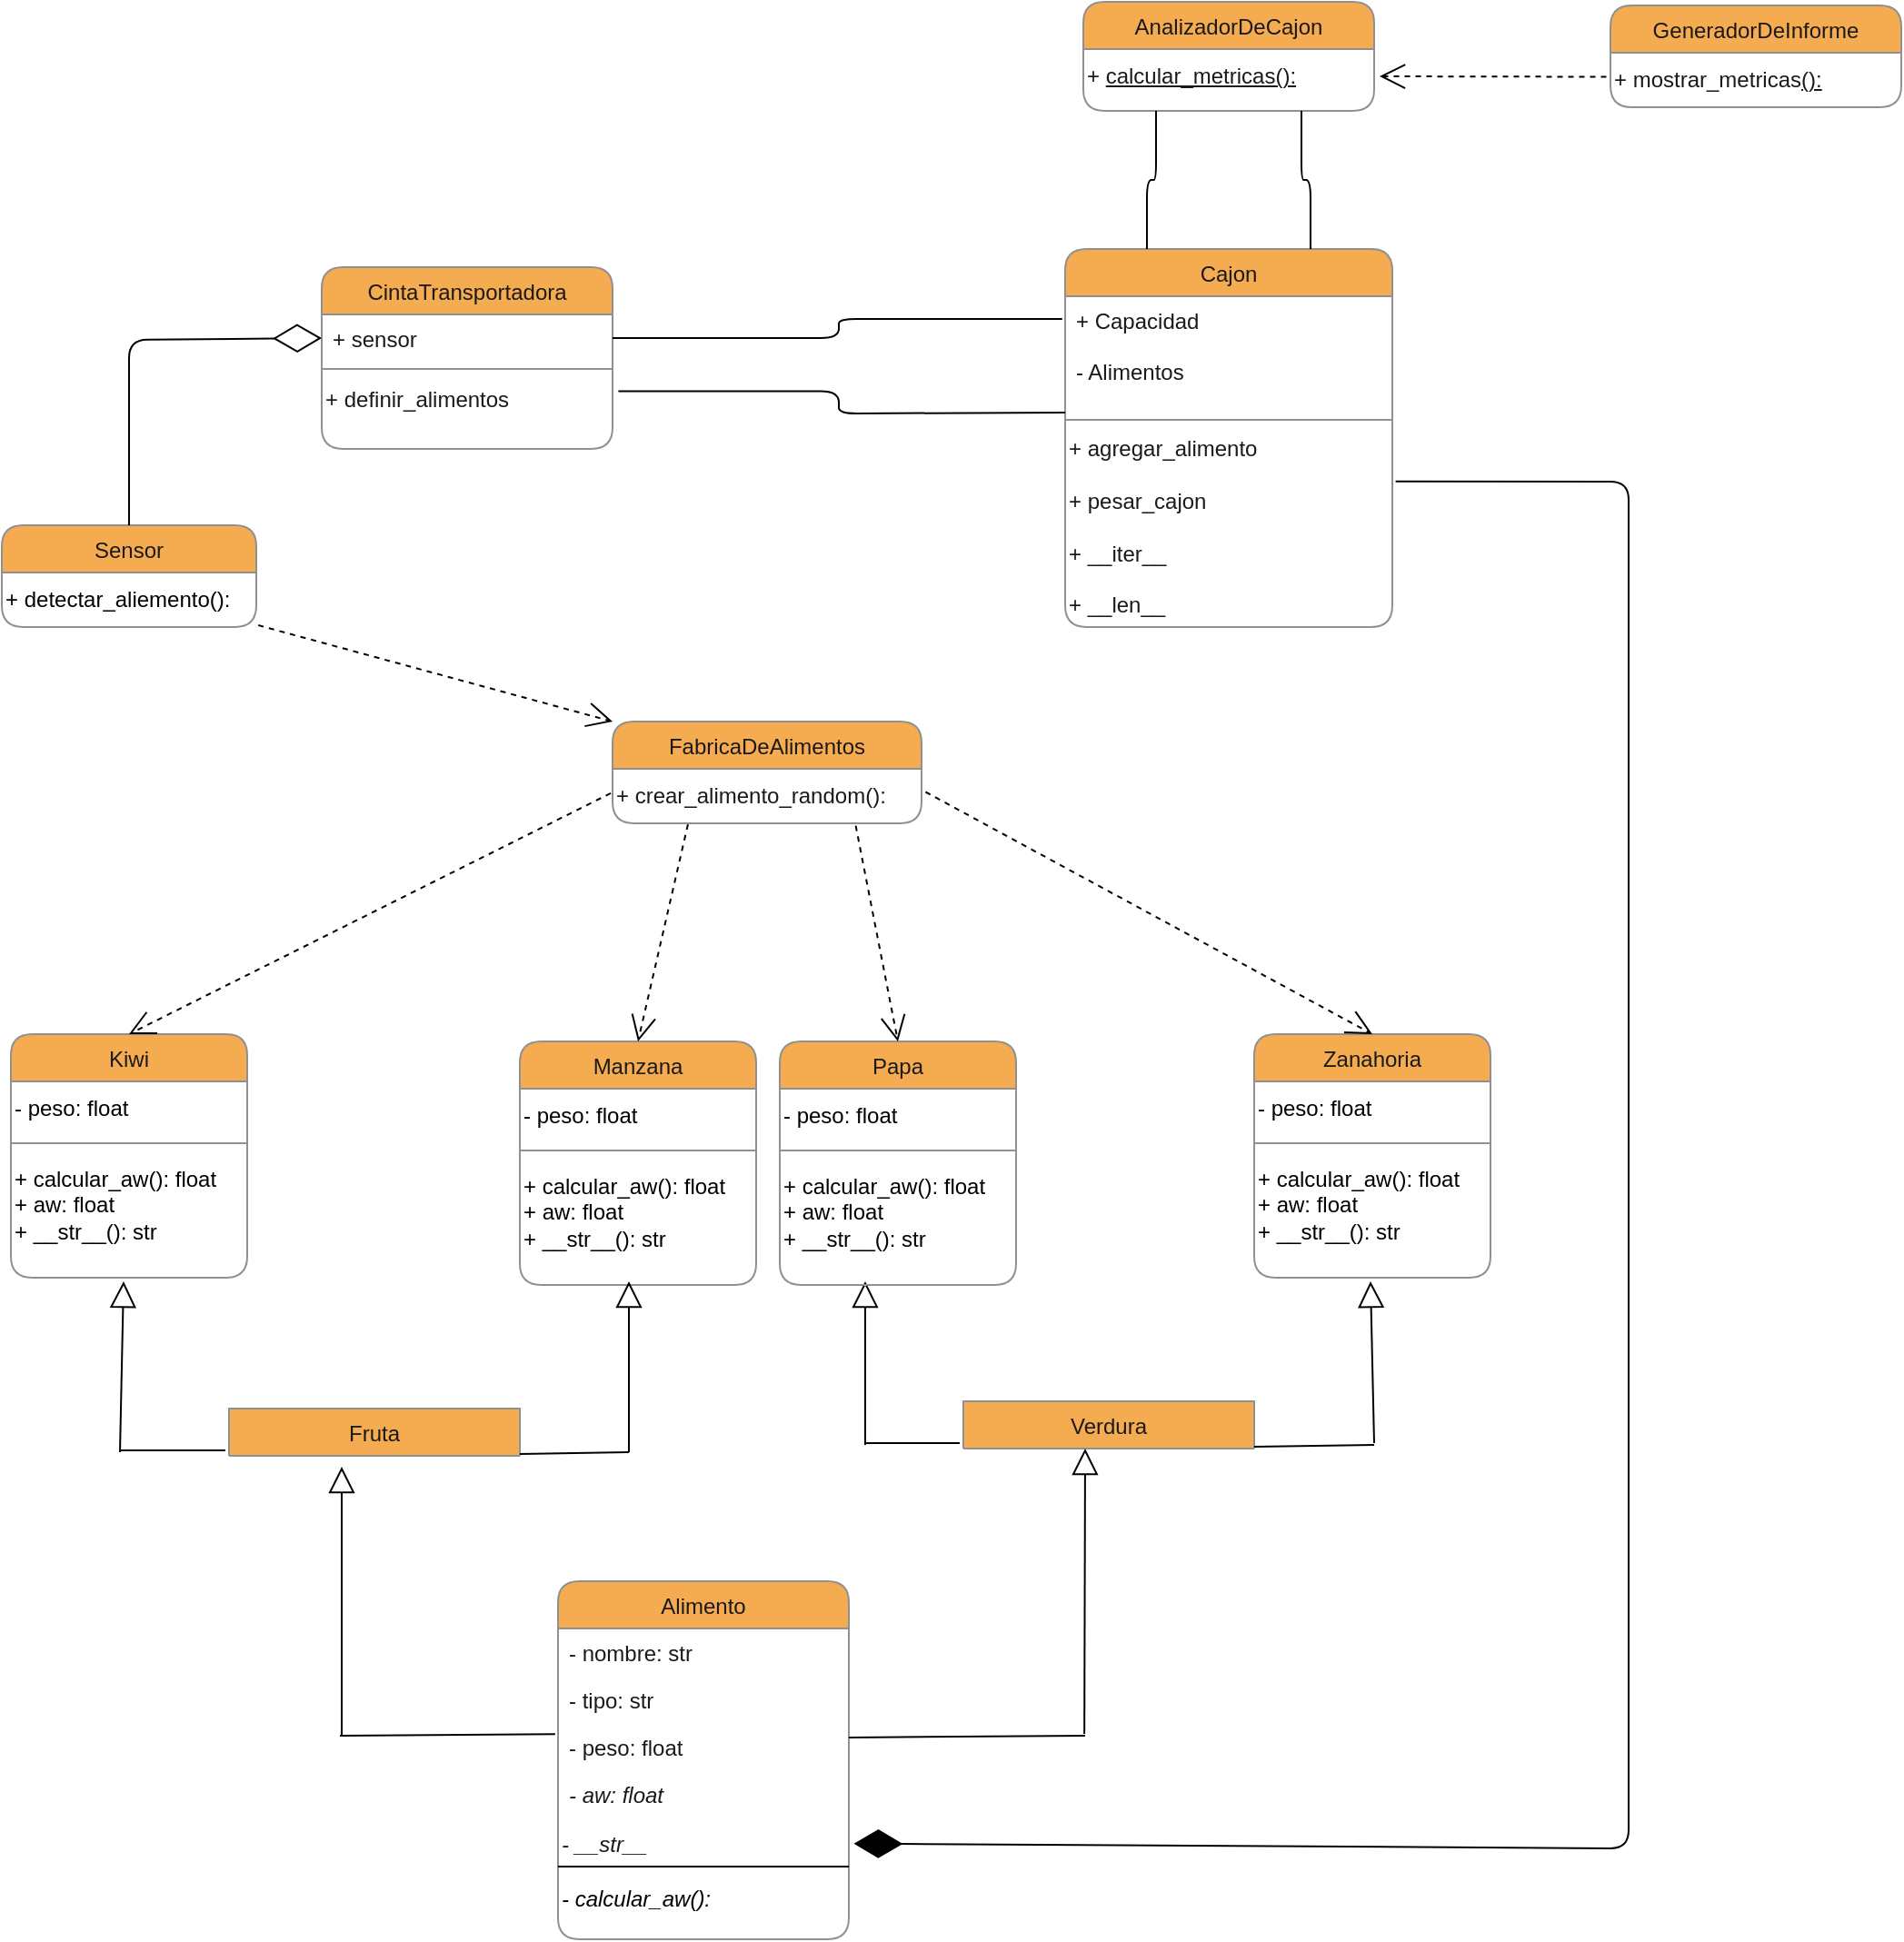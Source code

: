 <mxfile>
    <diagram id="C5RBs43oDa-KdzZeNtuy" name="Page-1">
        <mxGraphModel dx="1443" dy="1622" grid="1" gridSize="10" guides="1" tooltips="1" connect="1" arrows="1" fold="1" page="1" pageScale="1" pageWidth="827" pageHeight="1169" background="light-dark(#ffffff, #000000)" math="0" shadow="0" adaptiveColors="auto">
            <root>
                <mxCell id="WIyWlLk6GJQsqaUBKTNV-0"/>
                <mxCell id="WIyWlLk6GJQsqaUBKTNV-1" parent="WIyWlLk6GJQsqaUBKTNV-0"/>
                <mxCell id="zkfFHV4jXpPFQw0GAbJ--6" value="CintaTransportadora" style="swimlane;fontStyle=0;align=center;verticalAlign=top;childLayout=stackLayout;horizontal=1;startSize=26;horizontalStack=0;resizeParent=1;resizeLast=0;collapsible=1;marginBottom=0;rounded=1;shadow=0;strokeWidth=1;labelBackgroundColor=none;fillColor=#F5AB50;strokeColor=#909090;fontColor=#1A1A1A;" parent="WIyWlLk6GJQsqaUBKTNV-1" vertex="1">
                    <mxGeometry x="161" y="130" width="160" height="100" as="geometry">
                        <mxRectangle x="130" y="380" width="160" height="26" as="alternateBounds"/>
                    </mxGeometry>
                </mxCell>
                <mxCell id="zkfFHV4jXpPFQw0GAbJ--10" value="+ sensor" style="text;align=left;verticalAlign=top;spacingLeft=4;spacingRight=4;overflow=hidden;rotatable=0;points=[[0,0.5],[1,0.5]];portConstraint=eastwest;fontStyle=0;labelBackgroundColor=none;fontColor=#1A1A1A;rounded=1;" parent="zkfFHV4jXpPFQw0GAbJ--6" vertex="1">
                    <mxGeometry y="26" width="160" height="26" as="geometry"/>
                </mxCell>
                <mxCell id="zkfFHV4jXpPFQw0GAbJ--9" value="" style="line;html=1;strokeWidth=1;align=left;verticalAlign=middle;spacingTop=-1;spacingLeft=3;spacingRight=3;rotatable=0;labelPosition=right;points=[];portConstraint=eastwest;labelBackgroundColor=none;fillColor=#F5AB50;strokeColor=#909090;fontColor=#1A1A1A;rounded=1;" parent="zkfFHV4jXpPFQw0GAbJ--6" vertex="1">
                    <mxGeometry y="52" width="160" height="8" as="geometry"/>
                </mxCell>
                <mxCell id="7" value="&lt;span style=&quot;color: rgb(26, 26, 26);&quot;&gt;+ definir_alimentos&lt;/span&gt;&lt;div&gt;&lt;span style=&quot;color: rgb(26, 26, 26);&quot;&gt;&lt;br&gt;&lt;/span&gt;&lt;/div&gt;" style="text;html=1;align=left;verticalAlign=middle;resizable=0;points=[];autosize=1;strokeColor=none;fillColor=none;" parent="zkfFHV4jXpPFQw0GAbJ--6" vertex="1">
                    <mxGeometry y="60" width="160" height="40" as="geometry"/>
                </mxCell>
                <mxCell id="zkfFHV4jXpPFQw0GAbJ--13" value="Cajon" style="swimlane;fontStyle=0;align=center;verticalAlign=top;childLayout=stackLayout;horizontal=1;startSize=26;horizontalStack=0;resizeParent=1;resizeLast=0;collapsible=1;marginBottom=0;rounded=1;shadow=0;strokeWidth=1;labelBackgroundColor=none;fillColor=#F5AB50;strokeColor=#909090;fontColor=#1A1A1A;" parent="WIyWlLk6GJQsqaUBKTNV-1" vertex="1">
                    <mxGeometry x="570" y="120" width="180" height="208" as="geometry">
                        <mxRectangle x="340" y="380" width="170" height="26" as="alternateBounds"/>
                    </mxGeometry>
                </mxCell>
                <mxCell id="zkfFHV4jXpPFQw0GAbJ--14" value="+ Capacidad&#xa;&#xa;- Alimentos" style="text;align=left;verticalAlign=top;spacingLeft=4;spacingRight=4;overflow=hidden;rotatable=0;points=[[0,0.5],[1,0.5]];portConstraint=eastwest;labelBackgroundColor=none;fontColor=#1A1A1A;rounded=1;" parent="zkfFHV4jXpPFQw0GAbJ--13" vertex="1">
                    <mxGeometry y="26" width="180" height="64" as="geometry"/>
                </mxCell>
                <mxCell id="zkfFHV4jXpPFQw0GAbJ--15" value="" style="line;html=1;strokeWidth=1;align=left;verticalAlign=middle;spacingTop=-1;spacingLeft=3;spacingRight=3;rotatable=0;labelPosition=right;points=[];portConstraint=eastwest;labelBackgroundColor=none;fillColor=#F5AB50;strokeColor=#909090;fontColor=#1A1A1A;rounded=1;" parent="zkfFHV4jXpPFQw0GAbJ--13" vertex="1">
                    <mxGeometry y="90" width="180" height="8" as="geometry"/>
                </mxCell>
                <mxCell id="TtFTox5Q7d19spbC-8BE-2" value="+ agregar_alimento&lt;div&gt;&lt;div&gt;&lt;br&gt;&lt;/div&gt;&lt;div&gt;+ pesar_cajon&lt;/div&gt;&lt;div&gt;&lt;br&gt;&lt;/div&gt;&lt;div&gt;&lt;span style=&quot;background-color: transparent;&quot;&gt;+ __iter__&lt;/span&gt;&lt;/div&gt;&lt;/div&gt;&lt;div&gt;&lt;span style=&quot;background-color: transparent;&quot;&gt;&lt;br&gt;&lt;/span&gt;&lt;/div&gt;&lt;div&gt;&lt;span style=&quot;background-color: transparent;&quot;&gt;+ __len__&lt;/span&gt;&lt;/div&gt;" style="text;html=1;align=left;verticalAlign=middle;resizable=0;points=[];autosize=1;strokeColor=none;fillColor=none;labelBackgroundColor=none;fontColor=#1A1A1A;rounded=1;" parent="zkfFHV4jXpPFQw0GAbJ--13" vertex="1">
                    <mxGeometry y="98" width="180" height="110" as="geometry"/>
                </mxCell>
                <mxCell id="zkfFHV4jXpPFQw0GAbJ--17" value="Alimento" style="swimlane;fontStyle=0;align=center;verticalAlign=top;childLayout=stackLayout;horizontal=1;startSize=26;horizontalStack=0;resizeParent=1;resizeLast=0;collapsible=1;marginBottom=0;rounded=1;shadow=0;strokeWidth=1;labelBackgroundColor=none;fillColor=#F5AB50;strokeColor=#909090;fontColor=#1A1A1A;" parent="WIyWlLk6GJQsqaUBKTNV-1" vertex="1">
                    <mxGeometry x="291" y="853" width="160" height="197" as="geometry">
                        <mxRectangle x="550" y="140" width="160" height="26" as="alternateBounds"/>
                    </mxGeometry>
                </mxCell>
                <mxCell id="zkfFHV4jXpPFQw0GAbJ--19" value="- nombre: str       " style="text;align=left;verticalAlign=top;spacingLeft=4;spacingRight=4;overflow=hidden;rotatable=0;points=[[0,0.5],[1,0.5]];portConstraint=eastwest;rounded=1;shadow=0;html=0;labelBackgroundColor=none;fontColor=#1A1A1A;" parent="zkfFHV4jXpPFQw0GAbJ--17" vertex="1">
                    <mxGeometry y="26" width="160" height="26" as="geometry"/>
                </mxCell>
                <mxCell id="zkfFHV4jXpPFQw0GAbJ--20" value="- tipo: str" style="text;align=left;verticalAlign=top;spacingLeft=4;spacingRight=4;overflow=hidden;rotatable=0;points=[[0,0.5],[1,0.5]];portConstraint=eastwest;rounded=1;shadow=0;html=0;labelBackgroundColor=none;fontColor=#1A1A1A;" parent="zkfFHV4jXpPFQw0GAbJ--17" vertex="1">
                    <mxGeometry y="52" width="160" height="26" as="geometry"/>
                </mxCell>
                <mxCell id="zkfFHV4jXpPFQw0GAbJ--21" value="- peso: float" style="text;align=left;verticalAlign=top;spacingLeft=4;spacingRight=4;overflow=hidden;rotatable=0;points=[[0,0.5],[1,0.5]];portConstraint=eastwest;rounded=1;shadow=0;html=0;labelBackgroundColor=none;fontColor=#1A1A1A;" parent="zkfFHV4jXpPFQw0GAbJ--17" vertex="1">
                    <mxGeometry y="78" width="160" height="26" as="geometry"/>
                </mxCell>
                <mxCell id="zkfFHV4jXpPFQw0GAbJ--22" value="- aw: float&#xa;" style="text;align=left;verticalAlign=top;spacingLeft=4;spacingRight=4;overflow=hidden;rotatable=0;points=[[0,0.5],[1,0.5]];portConstraint=eastwest;rounded=1;shadow=0;html=0;labelBackgroundColor=none;fontColor=#1A1A1A;fontStyle=2" parent="zkfFHV4jXpPFQw0GAbJ--17" vertex="1">
                    <mxGeometry y="104" width="160" height="26" as="geometry"/>
                </mxCell>
                <mxCell id="9" value="" style="endArrow=none;html=1;exitX=0;exitY=0.75;exitDx=0;exitDy=0;entryX=1;entryY=0.75;entryDx=0;entryDy=0;" edge="1" parent="zkfFHV4jXpPFQw0GAbJ--17">
                    <mxGeometry width="50" height="50" relative="1" as="geometry">
                        <mxPoint y="157" as="sourcePoint"/>
                        <mxPoint x="160" y="157" as="targetPoint"/>
                    </mxGeometry>
                </mxCell>
                <mxCell id="13" value="&lt;span style=&quot;color: rgb(26, 26, 26); font-style: italic;&quot;&gt;- __str__&lt;/span&gt;" style="text;html=1;align=left;verticalAlign=middle;resizable=0;points=[];autosize=1;strokeColor=none;fillColor=none;" vertex="1" parent="zkfFHV4jXpPFQw0GAbJ--17">
                    <mxGeometry y="130" width="160" height="30" as="geometry"/>
                </mxCell>
                <mxCell id="11" value="&lt;i&gt;- calcular_aw():&amp;nbsp;&lt;/i&gt;" style="text;html=1;align=left;verticalAlign=middle;resizable=0;points=[];autosize=1;strokeColor=none;fillColor=none;" vertex="1" parent="zkfFHV4jXpPFQw0GAbJ--17">
                    <mxGeometry y="160" width="160" height="30" as="geometry"/>
                </mxCell>
                <mxCell id="TtFTox5Q7d19spbC-8BE-21" value="Verdura" style="swimlane;fontStyle=0;align=center;verticalAlign=top;childLayout=stackLayout;horizontal=1;startSize=26;horizontalStack=0;resizeParent=1;resizeLast=0;collapsible=1;marginBottom=0;rounded=1;shadow=0;strokeWidth=1;labelBackgroundColor=none;fillColor=#F5AB50;strokeColor=#909090;fontColor=#1A1A1A;" parent="WIyWlLk6GJQsqaUBKTNV-1" vertex="1" collapsed="1">
                    <mxGeometry x="514" y="754" width="160" height="26" as="geometry">
                        <mxRectangle x="534" y="584" width="160" height="60" as="alternateBounds"/>
                    </mxGeometry>
                </mxCell>
                <mxCell id="TtFTox5Q7d19spbC-8BE-28" value="Fruta" style="swimlane;fontStyle=0;align=center;verticalAlign=top;childLayout=stackLayout;horizontal=1;startSize=26;horizontalStack=0;resizeParent=1;resizeLast=0;collapsible=1;marginBottom=0;rounded=1;shadow=0;strokeWidth=1;labelBackgroundColor=none;fillColor=#F5AB50;strokeColor=#909090;fontColor=#1A1A1A;" parent="WIyWlLk6GJQsqaUBKTNV-1" vertex="1" collapsed="1">
                    <mxGeometry x="110" y="758" width="160" height="26" as="geometry">
                        <mxRectangle x="130" y="588" width="160" height="56" as="alternateBounds"/>
                    </mxGeometry>
                </mxCell>
                <mxCell id="TtFTox5Q7d19spbC-8BE-51" value="Manzana" style="swimlane;fontStyle=0;align=center;verticalAlign=top;childLayout=stackLayout;horizontal=1;startSize=26;horizontalStack=0;resizeParent=1;resizeLast=0;collapsible=1;marginBottom=0;rounded=1;shadow=0;strokeWidth=1;labelBackgroundColor=none;fillColor=#F5AB50;strokeColor=#909090;fontColor=#1A1A1A;" parent="WIyWlLk6GJQsqaUBKTNV-1" vertex="1">
                    <mxGeometry x="270" y="556" width="130" height="134" as="geometry">
                        <mxRectangle x="280" y="660" width="100" height="26" as="alternateBounds"/>
                    </mxGeometry>
                </mxCell>
                <mxCell id="18" value="- peso: float" style="text;html=1;align=left;verticalAlign=middle;resizable=0;points=[];autosize=1;strokeColor=none;fillColor=none;" vertex="1" parent="TtFTox5Q7d19spbC-8BE-51">
                    <mxGeometry y="26" width="130" height="30" as="geometry"/>
                </mxCell>
                <mxCell id="19" value="" style="line;strokeWidth=1;fillColor=none;align=left;verticalAlign=middle;spacingTop=-1;spacingLeft=3;spacingRight=3;rotatable=0;labelPosition=right;points=[];portConstraint=eastwest;strokeColor=inherit;" vertex="1" parent="TtFTox5Q7d19spbC-8BE-51">
                    <mxGeometry y="56" width="130" height="8" as="geometry"/>
                </mxCell>
                <mxCell id="20" value="&lt;div&gt;&lt;span style=&quot;background-color: transparent;&quot;&gt;+ calcular_aw(): float&amp;nbsp; &amp;nbsp; &amp;nbsp; &amp;nbsp; &amp;nbsp;&lt;/span&gt;&lt;/div&gt;&lt;div&gt;&lt;font color=&quot;#000000&quot;&gt;+ aw: float&amp;nbsp; &amp;nbsp; &amp;nbsp; &amp;nbsp; &amp;nbsp; &amp;nbsp; &amp;nbsp; &amp;nbsp; &amp;nbsp; &amp;nbsp;&amp;nbsp;&lt;/font&gt;&lt;/div&gt;&lt;div&gt;&lt;font color=&quot;#000000&quot;&gt;+ __str__(): str&amp;nbsp;&lt;/font&gt;&lt;/div&gt;" style="text;html=1;align=left;verticalAlign=middle;resizable=0;points=[];autosize=1;strokeColor=none;fillColor=none;" vertex="1" parent="TtFTox5Q7d19spbC-8BE-51">
                    <mxGeometry y="64" width="130" height="60" as="geometry"/>
                </mxCell>
                <mxCell id="2_OG4a07S7AexZU8rX8R-0" value="" style="endArrow=block;html=1;rounded=1;endSize=12;endFill=0;" parent="WIyWlLk6GJQsqaUBKTNV-1" edge="1">
                    <mxGeometry width="50" height="50" relative="1" as="geometry">
                        <mxPoint x="172" y="938" as="sourcePoint"/>
                        <mxPoint x="172" y="790" as="targetPoint"/>
                    </mxGeometry>
                </mxCell>
                <mxCell id="2_OG4a07S7AexZU8rX8R-1" value="" style="endArrow=none;html=1;rounded=1;entryX=-0.01;entryY=0.237;entryDx=0;entryDy=0;entryPerimeter=0;" parent="WIyWlLk6GJQsqaUBKTNV-1" target="zkfFHV4jXpPFQw0GAbJ--21" edge="1">
                    <mxGeometry width="50" height="50" relative="1" as="geometry">
                        <mxPoint x="171" y="938" as="sourcePoint"/>
                        <mxPoint x="391" y="848" as="targetPoint"/>
                    </mxGeometry>
                </mxCell>
                <mxCell id="2_OG4a07S7AexZU8rX8R-2" value="" style="endArrow=block;html=1;rounded=1;endSize=12;endFill=0;" parent="WIyWlLk6GJQsqaUBKTNV-1" edge="1">
                    <mxGeometry width="50" height="50" relative="1" as="geometry">
                        <mxPoint x="580.58" y="937" as="sourcePoint"/>
                        <mxPoint x="581" y="780" as="targetPoint"/>
                    </mxGeometry>
                </mxCell>
                <mxCell id="2_OG4a07S7AexZU8rX8R-3" value="" style="endArrow=none;html=1;rounded=1;" parent="WIyWlLk6GJQsqaUBKTNV-1" edge="1">
                    <mxGeometry width="50" height="50" relative="1" as="geometry">
                        <mxPoint x="451" y="939" as="sourcePoint"/>
                        <mxPoint x="581" y="938" as="targetPoint"/>
                    </mxGeometry>
                </mxCell>
                <mxCell id="2_OG4a07S7AexZU8rX8R-4" value="" style="endArrow=block;html=1;rounded=1;endSize=12;endFill=0;" parent="WIyWlLk6GJQsqaUBKTNV-1" edge="1">
                    <mxGeometry width="50" height="50" relative="1" as="geometry">
                        <mxPoint x="50" y="782" as="sourcePoint"/>
                        <mxPoint x="52" y="688" as="targetPoint"/>
                    </mxGeometry>
                </mxCell>
                <mxCell id="2_OG4a07S7AexZU8rX8R-5" value="" style="endArrow=none;html=1;rounded=1;entryX=-0.01;entryY=0.237;entryDx=0;entryDy=0;entryPerimeter=0;" parent="WIyWlLk6GJQsqaUBKTNV-1" edge="1">
                    <mxGeometry width="50" height="50" relative="1" as="geometry">
                        <mxPoint x="50" y="781" as="sourcePoint"/>
                        <mxPoint x="108" y="781" as="targetPoint"/>
                    </mxGeometry>
                </mxCell>
                <mxCell id="2_OG4a07S7AexZU8rX8R-6" value="" style="endArrow=block;html=1;rounded=1;endSize=12;endFill=0;" parent="WIyWlLk6GJQsqaUBKTNV-1" edge="1">
                    <mxGeometry width="50" height="50" relative="1" as="geometry">
                        <mxPoint x="330.0" y="782" as="sourcePoint"/>
                        <mxPoint x="330" y="688" as="targetPoint"/>
                    </mxGeometry>
                </mxCell>
                <mxCell id="2_OG4a07S7AexZU8rX8R-7" value="" style="endArrow=none;html=1;rounded=1;" parent="WIyWlLk6GJQsqaUBKTNV-1" edge="1">
                    <mxGeometry width="50" height="50" relative="1" as="geometry">
                        <mxPoint x="270" y="783" as="sourcePoint"/>
                        <mxPoint x="330" y="782" as="targetPoint"/>
                    </mxGeometry>
                </mxCell>
                <mxCell id="2_OG4a07S7AexZU8rX8R-8" value="" style="endArrow=block;html=1;rounded=1;endSize=12;endFill=0;" parent="WIyWlLk6GJQsqaUBKTNV-1" edge="1">
                    <mxGeometry width="50" height="50" relative="1" as="geometry">
                        <mxPoint x="460" y="778" as="sourcePoint"/>
                        <mxPoint x="460" y="688" as="targetPoint"/>
                    </mxGeometry>
                </mxCell>
                <mxCell id="2_OG4a07S7AexZU8rX8R-9" value="" style="endArrow=none;html=1;rounded=1;entryX=-0.01;entryY=0.237;entryDx=0;entryDy=0;entryPerimeter=0;" parent="WIyWlLk6GJQsqaUBKTNV-1" edge="1">
                    <mxGeometry width="50" height="50" relative="1" as="geometry">
                        <mxPoint x="460" y="777" as="sourcePoint"/>
                        <mxPoint x="512" y="777" as="targetPoint"/>
                    </mxGeometry>
                </mxCell>
                <mxCell id="2_OG4a07S7AexZU8rX8R-10" value="" style="endArrow=block;html=1;rounded=1;endSize=12;endFill=0;" parent="WIyWlLk6GJQsqaUBKTNV-1" edge="1">
                    <mxGeometry width="50" height="50" relative="1" as="geometry">
                        <mxPoint x="740" y="777" as="sourcePoint"/>
                        <mxPoint x="738" y="688" as="targetPoint"/>
                    </mxGeometry>
                </mxCell>
                <mxCell id="2_OG4a07S7AexZU8rX8R-11" value="" style="endArrow=none;html=1;rounded=1;" parent="WIyWlLk6GJQsqaUBKTNV-1" edge="1">
                    <mxGeometry width="50" height="50" relative="1" as="geometry">
                        <mxPoint x="674" y="779" as="sourcePoint"/>
                        <mxPoint x="740" y="778" as="targetPoint"/>
                    </mxGeometry>
                </mxCell>
                <mxCell id="pdYEQabYCU16_x5gFn3y-8" value="Sensor" style="swimlane;fontStyle=0;align=center;verticalAlign=top;childLayout=stackLayout;horizontal=1;startSize=26;horizontalStack=0;resizeParent=1;resizeLast=0;collapsible=1;marginBottom=0;rounded=1;shadow=0;strokeWidth=1;labelBackgroundColor=none;fillColor=#F5AB50;strokeColor=#909090;fontColor=#1A1A1A;" parent="WIyWlLk6GJQsqaUBKTNV-1" vertex="1">
                    <mxGeometry x="-15" y="272" width="140" height="56" as="geometry">
                        <mxRectangle x="130" y="380" width="160" height="26" as="alternateBounds"/>
                    </mxGeometry>
                </mxCell>
                <mxCell id="62" value="+ detectar_aliemento():" style="text;html=1;align=left;verticalAlign=middle;resizable=0;points=[];autosize=1;strokeColor=none;fillColor=none;" vertex="1" parent="pdYEQabYCU16_x5gFn3y-8">
                    <mxGeometry y="26" width="140" height="30" as="geometry"/>
                </mxCell>
                <mxCell id="21" value="Papa" style="swimlane;fontStyle=0;align=center;verticalAlign=top;childLayout=stackLayout;horizontal=1;startSize=26;horizontalStack=0;resizeParent=1;resizeLast=0;collapsible=1;marginBottom=0;rounded=1;shadow=0;strokeWidth=1;labelBackgroundColor=none;fillColor=#F5AB50;strokeColor=#909090;fontColor=#1A1A1A;" vertex="1" parent="WIyWlLk6GJQsqaUBKTNV-1">
                    <mxGeometry x="413" y="556" width="130" height="134" as="geometry">
                        <mxRectangle x="280" y="660" width="100" height="26" as="alternateBounds"/>
                    </mxGeometry>
                </mxCell>
                <mxCell id="22" value="- peso: float" style="text;html=1;align=left;verticalAlign=middle;resizable=0;points=[];autosize=1;strokeColor=none;fillColor=none;" vertex="1" parent="21">
                    <mxGeometry y="26" width="130" height="30" as="geometry"/>
                </mxCell>
                <mxCell id="23" value="" style="line;strokeWidth=1;fillColor=none;align=left;verticalAlign=middle;spacingTop=-1;spacingLeft=3;spacingRight=3;rotatable=0;labelPosition=right;points=[];portConstraint=eastwest;strokeColor=inherit;" vertex="1" parent="21">
                    <mxGeometry y="56" width="130" height="8" as="geometry"/>
                </mxCell>
                <mxCell id="24" value="&lt;div&gt;&lt;span style=&quot;background-color: transparent;&quot;&gt;+ calcular_aw(): float&amp;nbsp; &amp;nbsp; &amp;nbsp; &amp;nbsp; &amp;nbsp;&lt;/span&gt;&lt;/div&gt;&lt;div&gt;&lt;font color=&quot;#000000&quot;&gt;+ aw: float&amp;nbsp; &amp;nbsp; &amp;nbsp; &amp;nbsp; &amp;nbsp; &amp;nbsp; &amp;nbsp; &amp;nbsp; &amp;nbsp; &amp;nbsp;&amp;nbsp;&lt;/font&gt;&lt;/div&gt;&lt;div&gt;&lt;font color=&quot;#000000&quot;&gt;+ __str__(): str&amp;nbsp;&lt;/font&gt;&lt;/div&gt;" style="text;html=1;align=left;verticalAlign=middle;resizable=0;points=[];autosize=1;strokeColor=none;fillColor=none;" vertex="1" parent="21">
                    <mxGeometry y="64" width="130" height="60" as="geometry"/>
                </mxCell>
                <mxCell id="25" value="Kiwi" style="swimlane;fontStyle=0;align=center;verticalAlign=top;childLayout=stackLayout;horizontal=1;startSize=26;horizontalStack=0;resizeParent=1;resizeLast=0;collapsible=1;marginBottom=0;rounded=1;shadow=0;strokeWidth=1;labelBackgroundColor=none;fillColor=#F5AB50;strokeColor=#909090;fontColor=#1A1A1A;" vertex="1" parent="WIyWlLk6GJQsqaUBKTNV-1">
                    <mxGeometry x="-10" y="552" width="130" height="134" as="geometry">
                        <mxRectangle x="280" y="660" width="100" height="26" as="alternateBounds"/>
                    </mxGeometry>
                </mxCell>
                <mxCell id="26" value="- peso: float" style="text;html=1;align=left;verticalAlign=middle;resizable=0;points=[];autosize=1;strokeColor=none;fillColor=none;" vertex="1" parent="25">
                    <mxGeometry y="26" width="130" height="30" as="geometry"/>
                </mxCell>
                <mxCell id="27" value="" style="line;strokeWidth=1;fillColor=none;align=left;verticalAlign=middle;spacingTop=-1;spacingLeft=3;spacingRight=3;rotatable=0;labelPosition=right;points=[];portConstraint=eastwest;strokeColor=inherit;" vertex="1" parent="25">
                    <mxGeometry y="56" width="130" height="8" as="geometry"/>
                </mxCell>
                <mxCell id="28" value="&lt;div&gt;&lt;span style=&quot;background-color: transparent;&quot;&gt;+ calcular_aw(): float&amp;nbsp; &amp;nbsp; &amp;nbsp; &amp;nbsp; &amp;nbsp;&lt;/span&gt;&lt;/div&gt;&lt;div&gt;&lt;font color=&quot;#000000&quot;&gt;+ aw: float&amp;nbsp; &amp;nbsp; &amp;nbsp; &amp;nbsp; &amp;nbsp; &amp;nbsp; &amp;nbsp; &amp;nbsp; &amp;nbsp; &amp;nbsp;&amp;nbsp;&lt;/font&gt;&lt;/div&gt;&lt;div&gt;&lt;font color=&quot;#000000&quot;&gt;+ __str__(): str&amp;nbsp;&lt;/font&gt;&lt;/div&gt;" style="text;html=1;align=left;verticalAlign=middle;resizable=0;points=[];autosize=1;strokeColor=none;fillColor=none;" vertex="1" parent="25">
                    <mxGeometry y="64" width="130" height="60" as="geometry"/>
                </mxCell>
                <mxCell id="29" value="Zanahoria" style="swimlane;fontStyle=0;align=center;verticalAlign=top;childLayout=stackLayout;horizontal=1;startSize=26;horizontalStack=0;resizeParent=1;resizeLast=0;collapsible=1;marginBottom=0;rounded=1;shadow=0;strokeWidth=1;labelBackgroundColor=none;fillColor=#F5AB50;strokeColor=#909090;fontColor=#1A1A1A;" vertex="1" parent="WIyWlLk6GJQsqaUBKTNV-1">
                    <mxGeometry x="674" y="552" width="130" height="134" as="geometry">
                        <mxRectangle x="280" y="660" width="100" height="26" as="alternateBounds"/>
                    </mxGeometry>
                </mxCell>
                <mxCell id="30" value="- peso: float" style="text;html=1;align=left;verticalAlign=middle;resizable=0;points=[];autosize=1;strokeColor=none;fillColor=none;" vertex="1" parent="29">
                    <mxGeometry y="26" width="130" height="30" as="geometry"/>
                </mxCell>
                <mxCell id="31" value="" style="line;strokeWidth=1;fillColor=none;align=left;verticalAlign=middle;spacingTop=-1;spacingLeft=3;spacingRight=3;rotatable=0;labelPosition=right;points=[];portConstraint=eastwest;strokeColor=inherit;" vertex="1" parent="29">
                    <mxGeometry y="56" width="130" height="8" as="geometry"/>
                </mxCell>
                <mxCell id="32" value="&lt;div&gt;&lt;span style=&quot;background-color: transparent;&quot;&gt;+ calcular_aw(): float&amp;nbsp; &amp;nbsp; &amp;nbsp; &amp;nbsp; &amp;nbsp;&lt;/span&gt;&lt;/div&gt;&lt;div&gt;&lt;font color=&quot;#000000&quot;&gt;+ aw: float&amp;nbsp; &amp;nbsp; &amp;nbsp; &amp;nbsp; &amp;nbsp; &amp;nbsp; &amp;nbsp; &amp;nbsp; &amp;nbsp; &amp;nbsp;&amp;nbsp;&lt;/font&gt;&lt;/div&gt;&lt;div&gt;&lt;font color=&quot;#000000&quot;&gt;+ __str__(): str&amp;nbsp;&lt;/font&gt;&lt;/div&gt;" style="text;html=1;align=left;verticalAlign=middle;resizable=0;points=[];autosize=1;strokeColor=none;fillColor=none;" vertex="1" parent="29">
                    <mxGeometry y="64" width="130" height="60" as="geometry"/>
                </mxCell>
                <mxCell id="33" value="FabricaDeAlimentos" style="swimlane;fontStyle=0;align=center;verticalAlign=top;childLayout=stackLayout;horizontal=1;startSize=26;horizontalStack=0;resizeParent=1;resizeLast=0;collapsible=1;marginBottom=0;rounded=1;shadow=0;strokeWidth=1;labelBackgroundColor=none;fillColor=#F5AB50;strokeColor=#909090;fontColor=#1A1A1A;" vertex="1" parent="WIyWlLk6GJQsqaUBKTNV-1">
                    <mxGeometry x="321" y="380" width="170" height="56" as="geometry">
                        <mxRectangle x="130" y="380" width="160" height="26" as="alternateBounds"/>
                    </mxGeometry>
                </mxCell>
                <mxCell id="36" value="&lt;font color=&quot;#1a1a1a&quot;&gt;+ crear_alimento_random():&lt;/font&gt;" style="text;html=1;align=left;verticalAlign=middle;resizable=0;points=[];autosize=1;strokeColor=none;fillColor=none;" vertex="1" parent="33">
                    <mxGeometry y="26" width="170" height="30" as="geometry"/>
                </mxCell>
                <mxCell id="37" value="" style="endArrow=open;endSize=12;dashed=1;html=1;entryX=0.5;entryY=0;entryDx=0;entryDy=0;exitX=-0.006;exitY=0.448;exitDx=0;exitDy=0;exitPerimeter=0;" edge="1" parent="WIyWlLk6GJQsqaUBKTNV-1" source="36" target="25">
                    <mxGeometry width="160" relative="1" as="geometry">
                        <mxPoint x="320" y="440" as="sourcePoint"/>
                        <mxPoint x="630" y="580" as="targetPoint"/>
                    </mxGeometry>
                </mxCell>
                <mxCell id="38" value="" style="endArrow=open;endSize=12;dashed=1;html=1;entryX=0.5;entryY=0;entryDx=0;entryDy=0;exitX=0.244;exitY=1.019;exitDx=0;exitDy=0;exitPerimeter=0;" edge="1" parent="WIyWlLk6GJQsqaUBKTNV-1" source="36" target="TtFTox5Q7d19spbC-8BE-51">
                    <mxGeometry width="160" relative="1" as="geometry">
                        <mxPoint x="470" y="580" as="sourcePoint"/>
                        <mxPoint x="630" y="580" as="targetPoint"/>
                    </mxGeometry>
                </mxCell>
                <mxCell id="39" value="" style="endArrow=open;endSize=12;dashed=1;html=1;entryX=0.5;entryY=0;entryDx=0;entryDy=0;exitX=0.787;exitY=1.044;exitDx=0;exitDy=0;exitPerimeter=0;" edge="1" parent="WIyWlLk6GJQsqaUBKTNV-1" source="36" target="21">
                    <mxGeometry width="160" relative="1" as="geometry">
                        <mxPoint x="470" y="580" as="sourcePoint"/>
                        <mxPoint x="630" y="580" as="targetPoint"/>
                    </mxGeometry>
                </mxCell>
                <mxCell id="40" value="" style="endArrow=open;endSize=12;dashed=1;html=1;entryX=0.5;entryY=0;entryDx=0;entryDy=0;exitX=1.013;exitY=0.425;exitDx=0;exitDy=0;exitPerimeter=0;" edge="1" parent="WIyWlLk6GJQsqaUBKTNV-1" source="36" target="29">
                    <mxGeometry width="160" relative="1" as="geometry">
                        <mxPoint x="480" y="440" as="sourcePoint"/>
                        <mxPoint x="630" y="580" as="targetPoint"/>
                    </mxGeometry>
                </mxCell>
                <mxCell id="50" value="AnalizadorDeCajon" style="swimlane;fontStyle=0;align=center;verticalAlign=top;childLayout=stackLayout;horizontal=1;startSize=26;horizontalStack=0;resizeParent=1;resizeLast=0;collapsible=1;marginBottom=0;rounded=1;shadow=0;strokeWidth=1;labelBackgroundColor=none;fillColor=#F5AB50;strokeColor=#909090;fontColor=#1A1A1A;" vertex="1" parent="WIyWlLk6GJQsqaUBKTNV-1">
                    <mxGeometry x="580" y="-16" width="160" height="60" as="geometry">
                        <mxRectangle x="130" y="380" width="160" height="26" as="alternateBounds"/>
                    </mxGeometry>
                </mxCell>
                <mxCell id="53" value="&lt;span style=&quot;color: rgb(26, 26, 26);&quot;&gt;+ &lt;u&gt;calcular_metricas():&lt;/u&gt;&lt;/span&gt;" style="text;html=1;align=left;verticalAlign=middle;resizable=0;points=[];autosize=1;strokeColor=none;fillColor=none;" vertex="1" parent="50">
                    <mxGeometry y="26" width="160" height="30" as="geometry"/>
                </mxCell>
                <mxCell id="56" value="" style="endArrow=none;html=1;edgeStyle=orthogonalEdgeStyle;entryX=0.75;entryY=1;entryDx=0;entryDy=0;exitX=0.75;exitY=0;exitDx=0;exitDy=0;" edge="1" parent="WIyWlLk6GJQsqaUBKTNV-1" source="zkfFHV4jXpPFQw0GAbJ--13" target="50">
                    <mxGeometry relative="1" as="geometry">
                        <mxPoint x="370" y="260" as="sourcePoint"/>
                        <mxPoint x="530" y="260" as="targetPoint"/>
                    </mxGeometry>
                </mxCell>
                <mxCell id="59" value="" style="endArrow=none;html=1;edgeStyle=orthogonalEdgeStyle;entryX=0.25;entryY=1;entryDx=0;entryDy=0;exitX=0.25;exitY=0;exitDx=0;exitDy=0;" edge="1" parent="WIyWlLk6GJQsqaUBKTNV-1" source="zkfFHV4jXpPFQw0GAbJ--13" target="50">
                    <mxGeometry relative="1" as="geometry">
                        <mxPoint x="370" y="260" as="sourcePoint"/>
                        <mxPoint x="530" y="260" as="targetPoint"/>
                    </mxGeometry>
                </mxCell>
                <mxCell id="63" value="" style="endArrow=open;endSize=12;dashed=1;html=1;exitX=1.008;exitY=0.968;exitDx=0;exitDy=0;exitPerimeter=0;entryX=0;entryY=0;entryDx=0;entryDy=0;" edge="1" parent="WIyWlLk6GJQsqaUBKTNV-1" source="62" target="33">
                    <mxGeometry width="160" relative="1" as="geometry">
                        <mxPoint x="220" y="310" as="sourcePoint"/>
                        <mxPoint x="380" y="310" as="targetPoint"/>
                    </mxGeometry>
                </mxCell>
                <mxCell id="64" value="" style="endArrow=diamondThin;endFill=0;endSize=24;html=1;exitX=0.5;exitY=0;exitDx=0;exitDy=0;entryX=0;entryY=0.5;entryDx=0;entryDy=0;" edge="1" parent="WIyWlLk6GJQsqaUBKTNV-1" source="pdYEQabYCU16_x5gFn3y-8" target="zkfFHV4jXpPFQw0GAbJ--10">
                    <mxGeometry width="160" relative="1" as="geometry">
                        <mxPoint x="220" y="310" as="sourcePoint"/>
                        <mxPoint x="380" y="310" as="targetPoint"/>
                        <Array as="points">
                            <mxPoint x="55" y="170"/>
                        </Array>
                    </mxGeometry>
                </mxCell>
                <mxCell id="66" value="" style="endArrow=none;html=1;edgeStyle=orthogonalEdgeStyle;exitX=1.02;exitY=0.205;exitDx=0;exitDy=0;exitPerimeter=0;" edge="1" parent="WIyWlLk6GJQsqaUBKTNV-1" source="7">
                    <mxGeometry relative="1" as="geometry">
                        <mxPoint x="310" y="140" as="sourcePoint"/>
                        <mxPoint x="570" y="210" as="targetPoint"/>
                    </mxGeometry>
                </mxCell>
                <mxCell id="69" value="" style="endArrow=none;html=1;edgeStyle=orthogonalEdgeStyle;entryX=-0.009;entryY=0.196;entryDx=0;entryDy=0;entryPerimeter=0;exitX=1;exitY=0.5;exitDx=0;exitDy=0;" edge="1" parent="WIyWlLk6GJQsqaUBKTNV-1" source="zkfFHV4jXpPFQw0GAbJ--10" target="zkfFHV4jXpPFQw0GAbJ--14">
                    <mxGeometry relative="1" as="geometry">
                        <mxPoint x="310" y="140" as="sourcePoint"/>
                        <mxPoint x="470" y="140" as="targetPoint"/>
                    </mxGeometry>
                </mxCell>
                <mxCell id="72" value="" style="endArrow=diamondThin;endFill=1;endSize=24;html=1;exitX=1.01;exitY=0.272;exitDx=0;exitDy=0;exitPerimeter=0;entryX=1.017;entryY=0.479;entryDx=0;entryDy=0;entryPerimeter=0;" edge="1" parent="WIyWlLk6GJQsqaUBKTNV-1" source="TtFTox5Q7d19spbC-8BE-2" target="13">
                    <mxGeometry width="160" relative="1" as="geometry">
                        <mxPoint x="450" y="530" as="sourcePoint"/>
                        <mxPoint x="610" y="530" as="targetPoint"/>
                        <Array as="points">
                            <mxPoint x="880" y="248"/>
                            <mxPoint x="880" y="1000"/>
                        </Array>
                    </mxGeometry>
                </mxCell>
                <mxCell id="110" value="GeneradorDeInforme" style="swimlane;fontStyle=0;align=center;verticalAlign=top;childLayout=stackLayout;horizontal=1;startSize=26;horizontalStack=0;resizeParent=1;resizeLast=0;collapsible=1;marginBottom=0;rounded=1;shadow=0;strokeWidth=1;labelBackgroundColor=none;fillColor=#F5AB50;strokeColor=#909090;fontColor=#1A1A1A;" vertex="1" parent="WIyWlLk6GJQsqaUBKTNV-1">
                    <mxGeometry x="870" y="-14" width="160" height="56" as="geometry">
                        <mxRectangle x="130" y="380" width="160" height="26" as="alternateBounds"/>
                    </mxGeometry>
                </mxCell>
                <mxCell id="111" value="&lt;span style=&quot;color: rgb(26, 26, 26);&quot;&gt;+ mostrar_metricas&lt;u&gt;():&lt;/u&gt;&lt;/span&gt;" style="text;html=1;align=left;verticalAlign=middle;resizable=0;points=[];autosize=1;strokeColor=none;fillColor=none;" vertex="1" parent="110">
                    <mxGeometry y="26" width="160" height="30" as="geometry"/>
                </mxCell>
                <mxCell id="113" value="" style="endArrow=open;endSize=12;dashed=1;html=1;exitX=-0.014;exitY=0.442;exitDx=0;exitDy=0;exitPerimeter=0;" edge="1" parent="WIyWlLk6GJQsqaUBKTNV-1" source="111">
                    <mxGeometry width="160" relative="1" as="geometry">
                        <mxPoint x="730" y="170" as="sourcePoint"/>
                        <mxPoint x="743" y="25" as="targetPoint"/>
                    </mxGeometry>
                </mxCell>
            </root>
        </mxGraphModel>
    </diagram>
</mxfile>